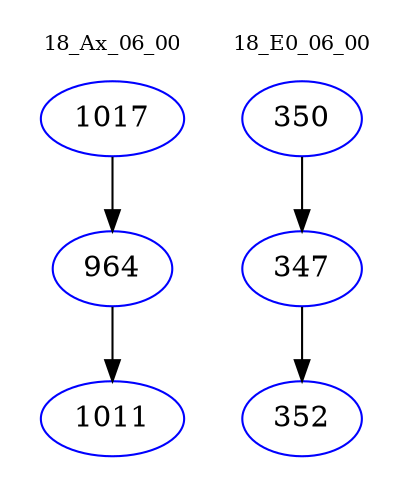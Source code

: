 digraph{
subgraph cluster_0 {
color = white
label = "18_Ax_06_00";
fontsize=10;
T0_1017 [label="1017", color="blue"]
T0_1017 -> T0_964 [color="black"]
T0_964 [label="964", color="blue"]
T0_964 -> T0_1011 [color="black"]
T0_1011 [label="1011", color="blue"]
}
subgraph cluster_1 {
color = white
label = "18_E0_06_00";
fontsize=10;
T1_350 [label="350", color="blue"]
T1_350 -> T1_347 [color="black"]
T1_347 [label="347", color="blue"]
T1_347 -> T1_352 [color="black"]
T1_352 [label="352", color="blue"]
}
}
